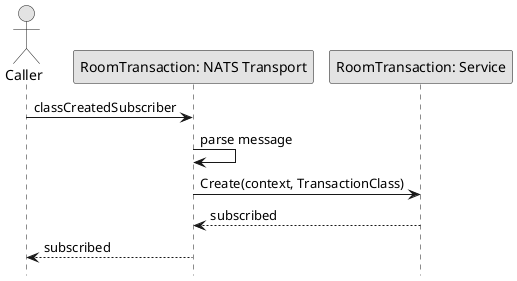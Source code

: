 @startuml SubscribeClassCreated

skinparam ConditionStyle hline
skinparam Monochrome true
skinparam Shadowing false
hide footbox

actor Caller
participant "RoomTransaction: NATS Transport" as RoomTransactionNATSTransport
participant "RoomTransaction: Service" as RoomTransactionService

Caller->RoomTransactionNATSTransport: classCreatedSubscriber
RoomTransactionNATSTransport->RoomTransactionNATSTransport: parse message
RoomTransactionNATSTransport->RoomTransactionService: Create(context, TransactionClass)
RoomTransactionService-->RoomTransactionNATSTransport: subscribed
RoomTransactionNATSTransport-->Caller: subscribed

@enduml
